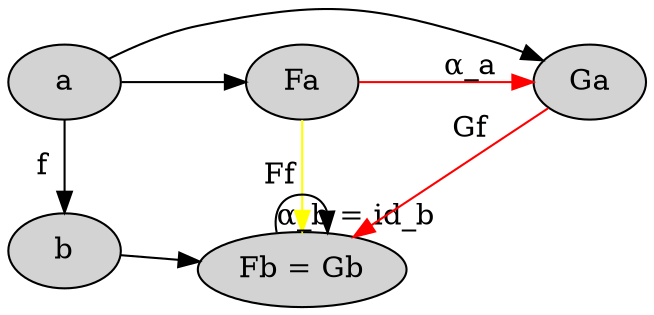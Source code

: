 digraph {
  node [style="filled" color="black" fillcolor="lightgray"]

  rankdir=LR
  { rank=same a b }
  { rank=same Fa FbGb }

  a [label="a"]
  b [label="b"]
  Fa [label="Fa"]
  Ga [label="Ga"]
  FbGb [label="Fb = Gb"]

  a -> b [label="f"]
  a -> Fa
  a -> Ga
  b -> FbGb
  FbGb -> FbGb [xlabel="α_b = id_b"]
  Fa -> Ga [label="α_a" color="red"]
  Ga -> FbGb [label="Gf" color="red"]
  Fa -> FbGb [label="Ff" color="yellow"]
}

